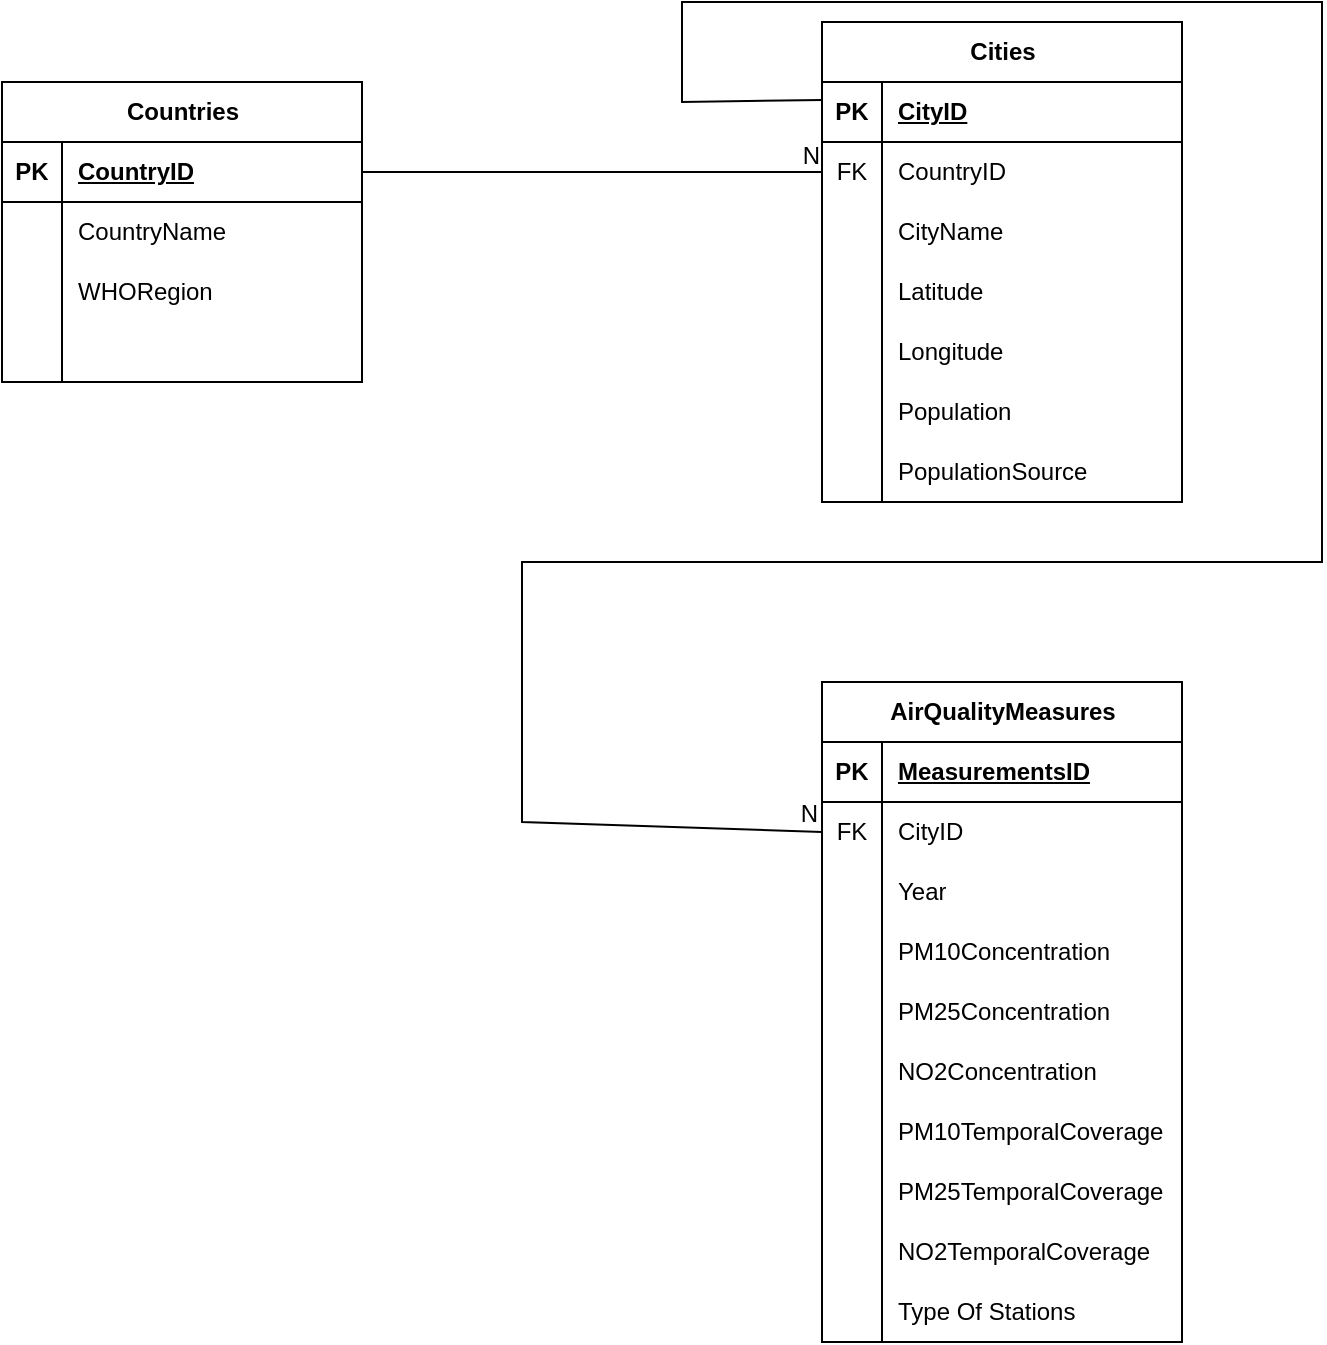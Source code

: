 <mxfile version="24.7.5">
  <diagram name="Page-1" id="84SXU4uQyTtLYYElkz5O">
    <mxGraphModel dx="864" dy="508" grid="1" gridSize="10" guides="1" tooltips="1" connect="1" arrows="1" fold="1" page="1" pageScale="1" pageWidth="850" pageHeight="1100" math="0" shadow="0">
      <root>
        <mxCell id="0" />
        <mxCell id="1" parent="0" />
        <mxCell id="gYp9dTCe4bXLfNBdweuT-1" value="Countries" style="shape=table;startSize=30;container=1;collapsible=1;childLayout=tableLayout;fixedRows=1;rowLines=0;fontStyle=1;align=center;resizeLast=1;html=1;" vertex="1" parent="1">
          <mxGeometry x="60" y="80" width="180" height="150" as="geometry" />
        </mxCell>
        <mxCell id="gYp9dTCe4bXLfNBdweuT-2" value="" style="shape=tableRow;horizontal=0;startSize=0;swimlaneHead=0;swimlaneBody=0;fillColor=none;collapsible=0;dropTarget=0;points=[[0,0.5],[1,0.5]];portConstraint=eastwest;top=0;left=0;right=0;bottom=1;" vertex="1" parent="gYp9dTCe4bXLfNBdweuT-1">
          <mxGeometry y="30" width="180" height="30" as="geometry" />
        </mxCell>
        <mxCell id="gYp9dTCe4bXLfNBdweuT-3" value="PK" style="shape=partialRectangle;connectable=0;fillColor=none;top=0;left=0;bottom=0;right=0;fontStyle=1;overflow=hidden;whiteSpace=wrap;html=1;" vertex="1" parent="gYp9dTCe4bXLfNBdweuT-2">
          <mxGeometry width="30" height="30" as="geometry">
            <mxRectangle width="30" height="30" as="alternateBounds" />
          </mxGeometry>
        </mxCell>
        <mxCell id="gYp9dTCe4bXLfNBdweuT-4" value="CountryID" style="shape=partialRectangle;connectable=0;fillColor=none;top=0;left=0;bottom=0;right=0;align=left;spacingLeft=6;fontStyle=5;overflow=hidden;whiteSpace=wrap;html=1;" vertex="1" parent="gYp9dTCe4bXLfNBdweuT-2">
          <mxGeometry x="30" width="150" height="30" as="geometry">
            <mxRectangle width="150" height="30" as="alternateBounds" />
          </mxGeometry>
        </mxCell>
        <mxCell id="gYp9dTCe4bXLfNBdweuT-5" value="" style="shape=tableRow;horizontal=0;startSize=0;swimlaneHead=0;swimlaneBody=0;fillColor=none;collapsible=0;dropTarget=0;points=[[0,0.5],[1,0.5]];portConstraint=eastwest;top=0;left=0;right=0;bottom=0;" vertex="1" parent="gYp9dTCe4bXLfNBdweuT-1">
          <mxGeometry y="60" width="180" height="30" as="geometry" />
        </mxCell>
        <mxCell id="gYp9dTCe4bXLfNBdweuT-6" value="" style="shape=partialRectangle;connectable=0;fillColor=none;top=0;left=0;bottom=0;right=0;editable=1;overflow=hidden;whiteSpace=wrap;html=1;" vertex="1" parent="gYp9dTCe4bXLfNBdweuT-5">
          <mxGeometry width="30" height="30" as="geometry">
            <mxRectangle width="30" height="30" as="alternateBounds" />
          </mxGeometry>
        </mxCell>
        <mxCell id="gYp9dTCe4bXLfNBdweuT-7" value="CountryName" style="shape=partialRectangle;connectable=0;fillColor=none;top=0;left=0;bottom=0;right=0;align=left;spacingLeft=6;overflow=hidden;whiteSpace=wrap;html=1;" vertex="1" parent="gYp9dTCe4bXLfNBdweuT-5">
          <mxGeometry x="30" width="150" height="30" as="geometry">
            <mxRectangle width="150" height="30" as="alternateBounds" />
          </mxGeometry>
        </mxCell>
        <mxCell id="gYp9dTCe4bXLfNBdweuT-8" value="" style="shape=tableRow;horizontal=0;startSize=0;swimlaneHead=0;swimlaneBody=0;fillColor=none;collapsible=0;dropTarget=0;points=[[0,0.5],[1,0.5]];portConstraint=eastwest;top=0;left=0;right=0;bottom=0;" vertex="1" parent="gYp9dTCe4bXLfNBdweuT-1">
          <mxGeometry y="90" width="180" height="30" as="geometry" />
        </mxCell>
        <mxCell id="gYp9dTCe4bXLfNBdweuT-9" value="" style="shape=partialRectangle;connectable=0;fillColor=none;top=0;left=0;bottom=0;right=0;editable=1;overflow=hidden;whiteSpace=wrap;html=1;" vertex="1" parent="gYp9dTCe4bXLfNBdweuT-8">
          <mxGeometry width="30" height="30" as="geometry">
            <mxRectangle width="30" height="30" as="alternateBounds" />
          </mxGeometry>
        </mxCell>
        <mxCell id="gYp9dTCe4bXLfNBdweuT-10" value="WHORegion" style="shape=partialRectangle;connectable=0;fillColor=none;top=0;left=0;bottom=0;right=0;align=left;spacingLeft=6;overflow=hidden;whiteSpace=wrap;html=1;" vertex="1" parent="gYp9dTCe4bXLfNBdweuT-8">
          <mxGeometry x="30" width="150" height="30" as="geometry">
            <mxRectangle width="150" height="30" as="alternateBounds" />
          </mxGeometry>
        </mxCell>
        <mxCell id="gYp9dTCe4bXLfNBdweuT-11" value="" style="shape=tableRow;horizontal=0;startSize=0;swimlaneHead=0;swimlaneBody=0;fillColor=none;collapsible=0;dropTarget=0;points=[[0,0.5],[1,0.5]];portConstraint=eastwest;top=0;left=0;right=0;bottom=0;" vertex="1" parent="gYp9dTCe4bXLfNBdweuT-1">
          <mxGeometry y="120" width="180" height="30" as="geometry" />
        </mxCell>
        <mxCell id="gYp9dTCe4bXLfNBdweuT-12" value="" style="shape=partialRectangle;connectable=0;fillColor=none;top=0;left=0;bottom=0;right=0;editable=1;overflow=hidden;whiteSpace=wrap;html=1;" vertex="1" parent="gYp9dTCe4bXLfNBdweuT-11">
          <mxGeometry width="30" height="30" as="geometry">
            <mxRectangle width="30" height="30" as="alternateBounds" />
          </mxGeometry>
        </mxCell>
        <mxCell id="gYp9dTCe4bXLfNBdweuT-13" value="" style="shape=partialRectangle;connectable=0;fillColor=none;top=0;left=0;bottom=0;right=0;align=left;spacingLeft=6;overflow=hidden;whiteSpace=wrap;html=1;" vertex="1" parent="gYp9dTCe4bXLfNBdweuT-11">
          <mxGeometry x="30" width="150" height="30" as="geometry">
            <mxRectangle width="150" height="30" as="alternateBounds" />
          </mxGeometry>
        </mxCell>
        <mxCell id="gYp9dTCe4bXLfNBdweuT-14" value="Cities" style="shape=table;startSize=30;container=1;collapsible=1;childLayout=tableLayout;fixedRows=1;rowLines=0;fontStyle=1;align=center;resizeLast=1;html=1;" vertex="1" parent="1">
          <mxGeometry x="470" y="50" width="180" height="240" as="geometry" />
        </mxCell>
        <mxCell id="gYp9dTCe4bXLfNBdweuT-15" value="" style="shape=tableRow;horizontal=0;startSize=0;swimlaneHead=0;swimlaneBody=0;fillColor=none;collapsible=0;dropTarget=0;points=[[0,0.5],[1,0.5]];portConstraint=eastwest;top=0;left=0;right=0;bottom=1;" vertex="1" parent="gYp9dTCe4bXLfNBdweuT-14">
          <mxGeometry y="30" width="180" height="30" as="geometry" />
        </mxCell>
        <mxCell id="gYp9dTCe4bXLfNBdweuT-16" value="PK" style="shape=partialRectangle;connectable=0;fillColor=none;top=0;left=0;bottom=0;right=0;fontStyle=1;overflow=hidden;whiteSpace=wrap;html=1;" vertex="1" parent="gYp9dTCe4bXLfNBdweuT-15">
          <mxGeometry width="30" height="30" as="geometry">
            <mxRectangle width="30" height="30" as="alternateBounds" />
          </mxGeometry>
        </mxCell>
        <mxCell id="gYp9dTCe4bXLfNBdweuT-17" value="CityID" style="shape=partialRectangle;connectable=0;fillColor=none;top=0;left=0;bottom=0;right=0;align=left;spacingLeft=6;fontStyle=5;overflow=hidden;whiteSpace=wrap;html=1;" vertex="1" parent="gYp9dTCe4bXLfNBdweuT-15">
          <mxGeometry x="30" width="150" height="30" as="geometry">
            <mxRectangle width="150" height="30" as="alternateBounds" />
          </mxGeometry>
        </mxCell>
        <mxCell id="gYp9dTCe4bXLfNBdweuT-18" value="" style="shape=tableRow;horizontal=0;startSize=0;swimlaneHead=0;swimlaneBody=0;fillColor=none;collapsible=0;dropTarget=0;points=[[0,0.5],[1,0.5]];portConstraint=eastwest;top=0;left=0;right=0;bottom=0;" vertex="1" parent="gYp9dTCe4bXLfNBdweuT-14">
          <mxGeometry y="60" width="180" height="30" as="geometry" />
        </mxCell>
        <mxCell id="gYp9dTCe4bXLfNBdweuT-19" value="FK" style="shape=partialRectangle;connectable=0;fillColor=none;top=0;left=0;bottom=0;right=0;editable=1;overflow=hidden;whiteSpace=wrap;html=1;" vertex="1" parent="gYp9dTCe4bXLfNBdweuT-18">
          <mxGeometry width="30" height="30" as="geometry">
            <mxRectangle width="30" height="30" as="alternateBounds" />
          </mxGeometry>
        </mxCell>
        <mxCell id="gYp9dTCe4bXLfNBdweuT-20" value="CountryID" style="shape=partialRectangle;connectable=0;fillColor=none;top=0;left=0;bottom=0;right=0;align=left;spacingLeft=6;overflow=hidden;whiteSpace=wrap;html=1;" vertex="1" parent="gYp9dTCe4bXLfNBdweuT-18">
          <mxGeometry x="30" width="150" height="30" as="geometry">
            <mxRectangle width="150" height="30" as="alternateBounds" />
          </mxGeometry>
        </mxCell>
        <mxCell id="gYp9dTCe4bXLfNBdweuT-21" value="" style="shape=tableRow;horizontal=0;startSize=0;swimlaneHead=0;swimlaneBody=0;fillColor=none;collapsible=0;dropTarget=0;points=[[0,0.5],[1,0.5]];portConstraint=eastwest;top=0;left=0;right=0;bottom=0;" vertex="1" parent="gYp9dTCe4bXLfNBdweuT-14">
          <mxGeometry y="90" width="180" height="30" as="geometry" />
        </mxCell>
        <mxCell id="gYp9dTCe4bXLfNBdweuT-22" value="" style="shape=partialRectangle;connectable=0;fillColor=none;top=0;left=0;bottom=0;right=0;editable=1;overflow=hidden;whiteSpace=wrap;html=1;" vertex="1" parent="gYp9dTCe4bXLfNBdweuT-21">
          <mxGeometry width="30" height="30" as="geometry">
            <mxRectangle width="30" height="30" as="alternateBounds" />
          </mxGeometry>
        </mxCell>
        <mxCell id="gYp9dTCe4bXLfNBdweuT-23" value="CityName" style="shape=partialRectangle;connectable=0;fillColor=none;top=0;left=0;bottom=0;right=0;align=left;spacingLeft=6;overflow=hidden;whiteSpace=wrap;html=1;" vertex="1" parent="gYp9dTCe4bXLfNBdweuT-21">
          <mxGeometry x="30" width="150" height="30" as="geometry">
            <mxRectangle width="150" height="30" as="alternateBounds" />
          </mxGeometry>
        </mxCell>
        <mxCell id="gYp9dTCe4bXLfNBdweuT-24" value="" style="shape=tableRow;horizontal=0;startSize=0;swimlaneHead=0;swimlaneBody=0;fillColor=none;collapsible=0;dropTarget=0;points=[[0,0.5],[1,0.5]];portConstraint=eastwest;top=0;left=0;right=0;bottom=0;" vertex="1" parent="gYp9dTCe4bXLfNBdweuT-14">
          <mxGeometry y="120" width="180" height="30" as="geometry" />
        </mxCell>
        <mxCell id="gYp9dTCe4bXLfNBdweuT-25" value="" style="shape=partialRectangle;connectable=0;fillColor=none;top=0;left=0;bottom=0;right=0;editable=1;overflow=hidden;whiteSpace=wrap;html=1;" vertex="1" parent="gYp9dTCe4bXLfNBdweuT-24">
          <mxGeometry width="30" height="30" as="geometry">
            <mxRectangle width="30" height="30" as="alternateBounds" />
          </mxGeometry>
        </mxCell>
        <mxCell id="gYp9dTCe4bXLfNBdweuT-26" value="Latitude" style="shape=partialRectangle;connectable=0;fillColor=none;top=0;left=0;bottom=0;right=0;align=left;spacingLeft=6;overflow=hidden;whiteSpace=wrap;html=1;" vertex="1" parent="gYp9dTCe4bXLfNBdweuT-24">
          <mxGeometry x="30" width="150" height="30" as="geometry">
            <mxRectangle width="150" height="30" as="alternateBounds" />
          </mxGeometry>
        </mxCell>
        <mxCell id="gYp9dTCe4bXLfNBdweuT-40" value="" style="shape=tableRow;horizontal=0;startSize=0;swimlaneHead=0;swimlaneBody=0;fillColor=none;collapsible=0;dropTarget=0;points=[[0,0.5],[1,0.5]];portConstraint=eastwest;top=0;left=0;right=0;bottom=0;" vertex="1" parent="gYp9dTCe4bXLfNBdweuT-14">
          <mxGeometry y="150" width="180" height="30" as="geometry" />
        </mxCell>
        <mxCell id="gYp9dTCe4bXLfNBdweuT-41" value="" style="shape=partialRectangle;connectable=0;fillColor=none;top=0;left=0;bottom=0;right=0;editable=1;overflow=hidden;whiteSpace=wrap;html=1;" vertex="1" parent="gYp9dTCe4bXLfNBdweuT-40">
          <mxGeometry width="30" height="30" as="geometry">
            <mxRectangle width="30" height="30" as="alternateBounds" />
          </mxGeometry>
        </mxCell>
        <mxCell id="gYp9dTCe4bXLfNBdweuT-42" value="Longitude" style="shape=partialRectangle;connectable=0;fillColor=none;top=0;left=0;bottom=0;right=0;align=left;spacingLeft=6;overflow=hidden;whiteSpace=wrap;html=1;" vertex="1" parent="gYp9dTCe4bXLfNBdweuT-40">
          <mxGeometry x="30" width="150" height="30" as="geometry">
            <mxRectangle width="150" height="30" as="alternateBounds" />
          </mxGeometry>
        </mxCell>
        <mxCell id="gYp9dTCe4bXLfNBdweuT-43" value="" style="shape=tableRow;horizontal=0;startSize=0;swimlaneHead=0;swimlaneBody=0;fillColor=none;collapsible=0;dropTarget=0;points=[[0,0.5],[1,0.5]];portConstraint=eastwest;top=0;left=0;right=0;bottom=0;" vertex="1" parent="gYp9dTCe4bXLfNBdweuT-14">
          <mxGeometry y="180" width="180" height="30" as="geometry" />
        </mxCell>
        <mxCell id="gYp9dTCe4bXLfNBdweuT-44" value="" style="shape=partialRectangle;connectable=0;fillColor=none;top=0;left=0;bottom=0;right=0;editable=1;overflow=hidden;whiteSpace=wrap;html=1;" vertex="1" parent="gYp9dTCe4bXLfNBdweuT-43">
          <mxGeometry width="30" height="30" as="geometry">
            <mxRectangle width="30" height="30" as="alternateBounds" />
          </mxGeometry>
        </mxCell>
        <mxCell id="gYp9dTCe4bXLfNBdweuT-45" value="Population" style="shape=partialRectangle;connectable=0;fillColor=none;top=0;left=0;bottom=0;right=0;align=left;spacingLeft=6;overflow=hidden;whiteSpace=wrap;html=1;" vertex="1" parent="gYp9dTCe4bXLfNBdweuT-43">
          <mxGeometry x="30" width="150" height="30" as="geometry">
            <mxRectangle width="150" height="30" as="alternateBounds" />
          </mxGeometry>
        </mxCell>
        <mxCell id="gYp9dTCe4bXLfNBdweuT-46" value="" style="shape=tableRow;horizontal=0;startSize=0;swimlaneHead=0;swimlaneBody=0;fillColor=none;collapsible=0;dropTarget=0;points=[[0,0.5],[1,0.5]];portConstraint=eastwest;top=0;left=0;right=0;bottom=0;" vertex="1" parent="gYp9dTCe4bXLfNBdweuT-14">
          <mxGeometry y="210" width="180" height="30" as="geometry" />
        </mxCell>
        <mxCell id="gYp9dTCe4bXLfNBdweuT-47" value="" style="shape=partialRectangle;connectable=0;fillColor=none;top=0;left=0;bottom=0;right=0;editable=1;overflow=hidden;whiteSpace=wrap;html=1;" vertex="1" parent="gYp9dTCe4bXLfNBdweuT-46">
          <mxGeometry width="30" height="30" as="geometry">
            <mxRectangle width="30" height="30" as="alternateBounds" />
          </mxGeometry>
        </mxCell>
        <mxCell id="gYp9dTCe4bXLfNBdweuT-48" value="PopulationSource" style="shape=partialRectangle;connectable=0;fillColor=none;top=0;left=0;bottom=0;right=0;align=left;spacingLeft=6;overflow=hidden;whiteSpace=wrap;html=1;" vertex="1" parent="gYp9dTCe4bXLfNBdweuT-46">
          <mxGeometry x="30" width="150" height="30" as="geometry">
            <mxRectangle width="150" height="30" as="alternateBounds" />
          </mxGeometry>
        </mxCell>
        <mxCell id="gYp9dTCe4bXLfNBdweuT-49" value="AirQualityMeasures" style="shape=table;startSize=30;container=1;collapsible=1;childLayout=tableLayout;fixedRows=1;rowLines=0;fontStyle=1;align=center;resizeLast=1;html=1;" vertex="1" parent="1">
          <mxGeometry x="470" y="380" width="180" height="330" as="geometry" />
        </mxCell>
        <mxCell id="gYp9dTCe4bXLfNBdweuT-50" value="" style="shape=tableRow;horizontal=0;startSize=0;swimlaneHead=0;swimlaneBody=0;fillColor=none;collapsible=0;dropTarget=0;points=[[0,0.5],[1,0.5]];portConstraint=eastwest;top=0;left=0;right=0;bottom=1;" vertex="1" parent="gYp9dTCe4bXLfNBdweuT-49">
          <mxGeometry y="30" width="180" height="30" as="geometry" />
        </mxCell>
        <mxCell id="gYp9dTCe4bXLfNBdweuT-51" value="PK" style="shape=partialRectangle;connectable=0;fillColor=none;top=0;left=0;bottom=0;right=0;fontStyle=1;overflow=hidden;whiteSpace=wrap;html=1;" vertex="1" parent="gYp9dTCe4bXLfNBdweuT-50">
          <mxGeometry width="30" height="30" as="geometry">
            <mxRectangle width="30" height="30" as="alternateBounds" />
          </mxGeometry>
        </mxCell>
        <mxCell id="gYp9dTCe4bXLfNBdweuT-52" value="MeasurementsID" style="shape=partialRectangle;connectable=0;fillColor=none;top=0;left=0;bottom=0;right=0;align=left;spacingLeft=6;fontStyle=5;overflow=hidden;whiteSpace=wrap;html=1;" vertex="1" parent="gYp9dTCe4bXLfNBdweuT-50">
          <mxGeometry x="30" width="150" height="30" as="geometry">
            <mxRectangle width="150" height="30" as="alternateBounds" />
          </mxGeometry>
        </mxCell>
        <mxCell id="gYp9dTCe4bXLfNBdweuT-53" value="" style="shape=tableRow;horizontal=0;startSize=0;swimlaneHead=0;swimlaneBody=0;fillColor=none;collapsible=0;dropTarget=0;points=[[0,0.5],[1,0.5]];portConstraint=eastwest;top=0;left=0;right=0;bottom=0;" vertex="1" parent="gYp9dTCe4bXLfNBdweuT-49">
          <mxGeometry y="60" width="180" height="30" as="geometry" />
        </mxCell>
        <mxCell id="gYp9dTCe4bXLfNBdweuT-54" value="FK" style="shape=partialRectangle;connectable=0;fillColor=none;top=0;left=0;bottom=0;right=0;editable=1;overflow=hidden;whiteSpace=wrap;html=1;" vertex="1" parent="gYp9dTCe4bXLfNBdweuT-53">
          <mxGeometry width="30" height="30" as="geometry">
            <mxRectangle width="30" height="30" as="alternateBounds" />
          </mxGeometry>
        </mxCell>
        <mxCell id="gYp9dTCe4bXLfNBdweuT-55" value="CityID" style="shape=partialRectangle;connectable=0;fillColor=none;top=0;left=0;bottom=0;right=0;align=left;spacingLeft=6;overflow=hidden;whiteSpace=wrap;html=1;" vertex="1" parent="gYp9dTCe4bXLfNBdweuT-53">
          <mxGeometry x="30" width="150" height="30" as="geometry">
            <mxRectangle width="150" height="30" as="alternateBounds" />
          </mxGeometry>
        </mxCell>
        <mxCell id="gYp9dTCe4bXLfNBdweuT-56" value="" style="shape=tableRow;horizontal=0;startSize=0;swimlaneHead=0;swimlaneBody=0;fillColor=none;collapsible=0;dropTarget=0;points=[[0,0.5],[1,0.5]];portConstraint=eastwest;top=0;left=0;right=0;bottom=0;" vertex="1" parent="gYp9dTCe4bXLfNBdweuT-49">
          <mxGeometry y="90" width="180" height="30" as="geometry" />
        </mxCell>
        <mxCell id="gYp9dTCe4bXLfNBdweuT-57" value="" style="shape=partialRectangle;connectable=0;fillColor=none;top=0;left=0;bottom=0;right=0;editable=1;overflow=hidden;whiteSpace=wrap;html=1;" vertex="1" parent="gYp9dTCe4bXLfNBdweuT-56">
          <mxGeometry width="30" height="30" as="geometry">
            <mxRectangle width="30" height="30" as="alternateBounds" />
          </mxGeometry>
        </mxCell>
        <mxCell id="gYp9dTCe4bXLfNBdweuT-58" value="Year" style="shape=partialRectangle;connectable=0;fillColor=none;top=0;left=0;bottom=0;right=0;align=left;spacingLeft=6;overflow=hidden;whiteSpace=wrap;html=1;" vertex="1" parent="gYp9dTCe4bXLfNBdweuT-56">
          <mxGeometry x="30" width="150" height="30" as="geometry">
            <mxRectangle width="150" height="30" as="alternateBounds" />
          </mxGeometry>
        </mxCell>
        <mxCell id="gYp9dTCe4bXLfNBdweuT-59" value="" style="shape=tableRow;horizontal=0;startSize=0;swimlaneHead=0;swimlaneBody=0;fillColor=none;collapsible=0;dropTarget=0;points=[[0,0.5],[1,0.5]];portConstraint=eastwest;top=0;left=0;right=0;bottom=0;" vertex="1" parent="gYp9dTCe4bXLfNBdweuT-49">
          <mxGeometry y="120" width="180" height="30" as="geometry" />
        </mxCell>
        <mxCell id="gYp9dTCe4bXLfNBdweuT-60" value="" style="shape=partialRectangle;connectable=0;fillColor=none;top=0;left=0;bottom=0;right=0;editable=1;overflow=hidden;whiteSpace=wrap;html=1;" vertex="1" parent="gYp9dTCe4bXLfNBdweuT-59">
          <mxGeometry width="30" height="30" as="geometry">
            <mxRectangle width="30" height="30" as="alternateBounds" />
          </mxGeometry>
        </mxCell>
        <mxCell id="gYp9dTCe4bXLfNBdweuT-61" value="PM10Concentration" style="shape=partialRectangle;connectable=0;fillColor=none;top=0;left=0;bottom=0;right=0;align=left;spacingLeft=6;overflow=hidden;whiteSpace=wrap;html=1;" vertex="1" parent="gYp9dTCe4bXLfNBdweuT-59">
          <mxGeometry x="30" width="150" height="30" as="geometry">
            <mxRectangle width="150" height="30" as="alternateBounds" />
          </mxGeometry>
        </mxCell>
        <mxCell id="gYp9dTCe4bXLfNBdweuT-62" value="" style="shape=tableRow;horizontal=0;startSize=0;swimlaneHead=0;swimlaneBody=0;fillColor=none;collapsible=0;dropTarget=0;points=[[0,0.5],[1,0.5]];portConstraint=eastwest;top=0;left=0;right=0;bottom=0;" vertex="1" parent="gYp9dTCe4bXLfNBdweuT-49">
          <mxGeometry y="150" width="180" height="30" as="geometry" />
        </mxCell>
        <mxCell id="gYp9dTCe4bXLfNBdweuT-63" value="" style="shape=partialRectangle;connectable=0;fillColor=none;top=0;left=0;bottom=0;right=0;editable=1;overflow=hidden;whiteSpace=wrap;html=1;" vertex="1" parent="gYp9dTCe4bXLfNBdweuT-62">
          <mxGeometry width="30" height="30" as="geometry">
            <mxRectangle width="30" height="30" as="alternateBounds" />
          </mxGeometry>
        </mxCell>
        <mxCell id="gYp9dTCe4bXLfNBdweuT-64" value="PM25Concentration" style="shape=partialRectangle;connectable=0;fillColor=none;top=0;left=0;bottom=0;right=0;align=left;spacingLeft=6;overflow=hidden;whiteSpace=wrap;html=1;" vertex="1" parent="gYp9dTCe4bXLfNBdweuT-62">
          <mxGeometry x="30" width="150" height="30" as="geometry">
            <mxRectangle width="150" height="30" as="alternateBounds" />
          </mxGeometry>
        </mxCell>
        <mxCell id="gYp9dTCe4bXLfNBdweuT-65" value="" style="shape=tableRow;horizontal=0;startSize=0;swimlaneHead=0;swimlaneBody=0;fillColor=none;collapsible=0;dropTarget=0;points=[[0,0.5],[1,0.5]];portConstraint=eastwest;top=0;left=0;right=0;bottom=0;" vertex="1" parent="gYp9dTCe4bXLfNBdweuT-49">
          <mxGeometry y="180" width="180" height="30" as="geometry" />
        </mxCell>
        <mxCell id="gYp9dTCe4bXLfNBdweuT-66" value="" style="shape=partialRectangle;connectable=0;fillColor=none;top=0;left=0;bottom=0;right=0;editable=1;overflow=hidden;whiteSpace=wrap;html=1;" vertex="1" parent="gYp9dTCe4bXLfNBdweuT-65">
          <mxGeometry width="30" height="30" as="geometry">
            <mxRectangle width="30" height="30" as="alternateBounds" />
          </mxGeometry>
        </mxCell>
        <mxCell id="gYp9dTCe4bXLfNBdweuT-67" value="NO2Concentration" style="shape=partialRectangle;connectable=0;fillColor=none;top=0;left=0;bottom=0;right=0;align=left;spacingLeft=6;overflow=hidden;whiteSpace=wrap;html=1;" vertex="1" parent="gYp9dTCe4bXLfNBdweuT-65">
          <mxGeometry x="30" width="150" height="30" as="geometry">
            <mxRectangle width="150" height="30" as="alternateBounds" />
          </mxGeometry>
        </mxCell>
        <mxCell id="gYp9dTCe4bXLfNBdweuT-68" value="" style="shape=tableRow;horizontal=0;startSize=0;swimlaneHead=0;swimlaneBody=0;fillColor=none;collapsible=0;dropTarget=0;points=[[0,0.5],[1,0.5]];portConstraint=eastwest;top=0;left=0;right=0;bottom=0;" vertex="1" parent="gYp9dTCe4bXLfNBdweuT-49">
          <mxGeometry y="210" width="180" height="30" as="geometry" />
        </mxCell>
        <mxCell id="gYp9dTCe4bXLfNBdweuT-69" value="" style="shape=partialRectangle;connectable=0;fillColor=none;top=0;left=0;bottom=0;right=0;editable=1;overflow=hidden;whiteSpace=wrap;html=1;" vertex="1" parent="gYp9dTCe4bXLfNBdweuT-68">
          <mxGeometry width="30" height="30" as="geometry">
            <mxRectangle width="30" height="30" as="alternateBounds" />
          </mxGeometry>
        </mxCell>
        <mxCell id="gYp9dTCe4bXLfNBdweuT-70" value="PM10TemporalCoverage" style="shape=partialRectangle;connectable=0;fillColor=none;top=0;left=0;bottom=0;right=0;align=left;spacingLeft=6;overflow=hidden;whiteSpace=wrap;html=1;" vertex="1" parent="gYp9dTCe4bXLfNBdweuT-68">
          <mxGeometry x="30" width="150" height="30" as="geometry">
            <mxRectangle width="150" height="30" as="alternateBounds" />
          </mxGeometry>
        </mxCell>
        <mxCell id="gYp9dTCe4bXLfNBdweuT-93" value="" style="shape=tableRow;horizontal=0;startSize=0;swimlaneHead=0;swimlaneBody=0;fillColor=none;collapsible=0;dropTarget=0;points=[[0,0.5],[1,0.5]];portConstraint=eastwest;top=0;left=0;right=0;bottom=0;" vertex="1" parent="gYp9dTCe4bXLfNBdweuT-49">
          <mxGeometry y="240" width="180" height="30" as="geometry" />
        </mxCell>
        <mxCell id="gYp9dTCe4bXLfNBdweuT-94" value="" style="shape=partialRectangle;connectable=0;fillColor=none;top=0;left=0;bottom=0;right=0;editable=1;overflow=hidden;whiteSpace=wrap;html=1;" vertex="1" parent="gYp9dTCe4bXLfNBdweuT-93">
          <mxGeometry width="30" height="30" as="geometry">
            <mxRectangle width="30" height="30" as="alternateBounds" />
          </mxGeometry>
        </mxCell>
        <mxCell id="gYp9dTCe4bXLfNBdweuT-95" value="PM25TemporalCoverage" style="shape=partialRectangle;connectable=0;fillColor=none;top=0;left=0;bottom=0;right=0;align=left;spacingLeft=6;overflow=hidden;whiteSpace=wrap;html=1;" vertex="1" parent="gYp9dTCe4bXLfNBdweuT-93">
          <mxGeometry x="30" width="150" height="30" as="geometry">
            <mxRectangle width="150" height="30" as="alternateBounds" />
          </mxGeometry>
        </mxCell>
        <mxCell id="gYp9dTCe4bXLfNBdweuT-96" value="" style="shape=tableRow;horizontal=0;startSize=0;swimlaneHead=0;swimlaneBody=0;fillColor=none;collapsible=0;dropTarget=0;points=[[0,0.5],[1,0.5]];portConstraint=eastwest;top=0;left=0;right=0;bottom=0;" vertex="1" parent="gYp9dTCe4bXLfNBdweuT-49">
          <mxGeometry y="270" width="180" height="30" as="geometry" />
        </mxCell>
        <mxCell id="gYp9dTCe4bXLfNBdweuT-97" value="" style="shape=partialRectangle;connectable=0;fillColor=none;top=0;left=0;bottom=0;right=0;editable=1;overflow=hidden;whiteSpace=wrap;html=1;" vertex="1" parent="gYp9dTCe4bXLfNBdweuT-96">
          <mxGeometry width="30" height="30" as="geometry">
            <mxRectangle width="30" height="30" as="alternateBounds" />
          </mxGeometry>
        </mxCell>
        <mxCell id="gYp9dTCe4bXLfNBdweuT-98" value="NO2TemporalCoverage" style="shape=partialRectangle;connectable=0;fillColor=none;top=0;left=0;bottom=0;right=0;align=left;spacingLeft=6;overflow=hidden;whiteSpace=wrap;html=1;" vertex="1" parent="gYp9dTCe4bXLfNBdweuT-96">
          <mxGeometry x="30" width="150" height="30" as="geometry">
            <mxRectangle width="150" height="30" as="alternateBounds" />
          </mxGeometry>
        </mxCell>
        <mxCell id="gYp9dTCe4bXLfNBdweuT-99" value="" style="shape=tableRow;horizontal=0;startSize=0;swimlaneHead=0;swimlaneBody=0;fillColor=none;collapsible=0;dropTarget=0;points=[[0,0.5],[1,0.5]];portConstraint=eastwest;top=0;left=0;right=0;bottom=0;" vertex="1" parent="gYp9dTCe4bXLfNBdweuT-49">
          <mxGeometry y="300" width="180" height="30" as="geometry" />
        </mxCell>
        <mxCell id="gYp9dTCe4bXLfNBdweuT-100" value="" style="shape=partialRectangle;connectable=0;fillColor=none;top=0;left=0;bottom=0;right=0;editable=1;overflow=hidden;whiteSpace=wrap;html=1;" vertex="1" parent="gYp9dTCe4bXLfNBdweuT-99">
          <mxGeometry width="30" height="30" as="geometry">
            <mxRectangle width="30" height="30" as="alternateBounds" />
          </mxGeometry>
        </mxCell>
        <mxCell id="gYp9dTCe4bXLfNBdweuT-101" value="Type Of Stations" style="shape=partialRectangle;connectable=0;fillColor=none;top=0;left=0;bottom=0;right=0;align=left;spacingLeft=6;overflow=hidden;whiteSpace=wrap;html=1;" vertex="1" parent="gYp9dTCe4bXLfNBdweuT-99">
          <mxGeometry x="30" width="150" height="30" as="geometry">
            <mxRectangle width="150" height="30" as="alternateBounds" />
          </mxGeometry>
        </mxCell>
        <mxCell id="gYp9dTCe4bXLfNBdweuT-102" value="" style="endArrow=none;html=1;rounded=0;exitX=1;exitY=0.5;exitDx=0;exitDy=0;" edge="1" parent="1" source="gYp9dTCe4bXLfNBdweuT-2" target="gYp9dTCe4bXLfNBdweuT-18">
          <mxGeometry relative="1" as="geometry">
            <mxPoint x="280" y="90" as="sourcePoint" />
            <mxPoint x="440" y="90" as="targetPoint" />
            <Array as="points" />
          </mxGeometry>
        </mxCell>
        <mxCell id="gYp9dTCe4bXLfNBdweuT-103" value="N" style="resizable=0;html=1;whiteSpace=wrap;align=right;verticalAlign=bottom;" connectable="0" vertex="1" parent="gYp9dTCe4bXLfNBdweuT-102">
          <mxGeometry x="1" relative="1" as="geometry" />
        </mxCell>
        <mxCell id="gYp9dTCe4bXLfNBdweuT-104" value="" style="endArrow=none;html=1;rounded=0;exitX=0;exitY=0.3;exitDx=0;exitDy=0;exitPerimeter=0;entryX=0;entryY=0.5;entryDx=0;entryDy=0;" edge="1" parent="1" source="gYp9dTCe4bXLfNBdweuT-15" target="gYp9dTCe4bXLfNBdweuT-53">
          <mxGeometry relative="1" as="geometry">
            <mxPoint x="380" y="260" as="sourcePoint" />
            <mxPoint x="320" y="500" as="targetPoint" />
            <Array as="points">
              <mxPoint x="400" y="90" />
              <mxPoint x="400" y="40" />
              <mxPoint x="720" y="40" />
              <mxPoint x="720" y="320" />
              <mxPoint x="320" y="320" />
              <mxPoint x="320" y="450" />
            </Array>
          </mxGeometry>
        </mxCell>
        <mxCell id="gYp9dTCe4bXLfNBdweuT-105" value="N" style="resizable=0;html=1;whiteSpace=wrap;align=right;verticalAlign=bottom;" connectable="0" vertex="1" parent="gYp9dTCe4bXLfNBdweuT-104">
          <mxGeometry x="1" relative="1" as="geometry" />
        </mxCell>
      </root>
    </mxGraphModel>
  </diagram>
</mxfile>
